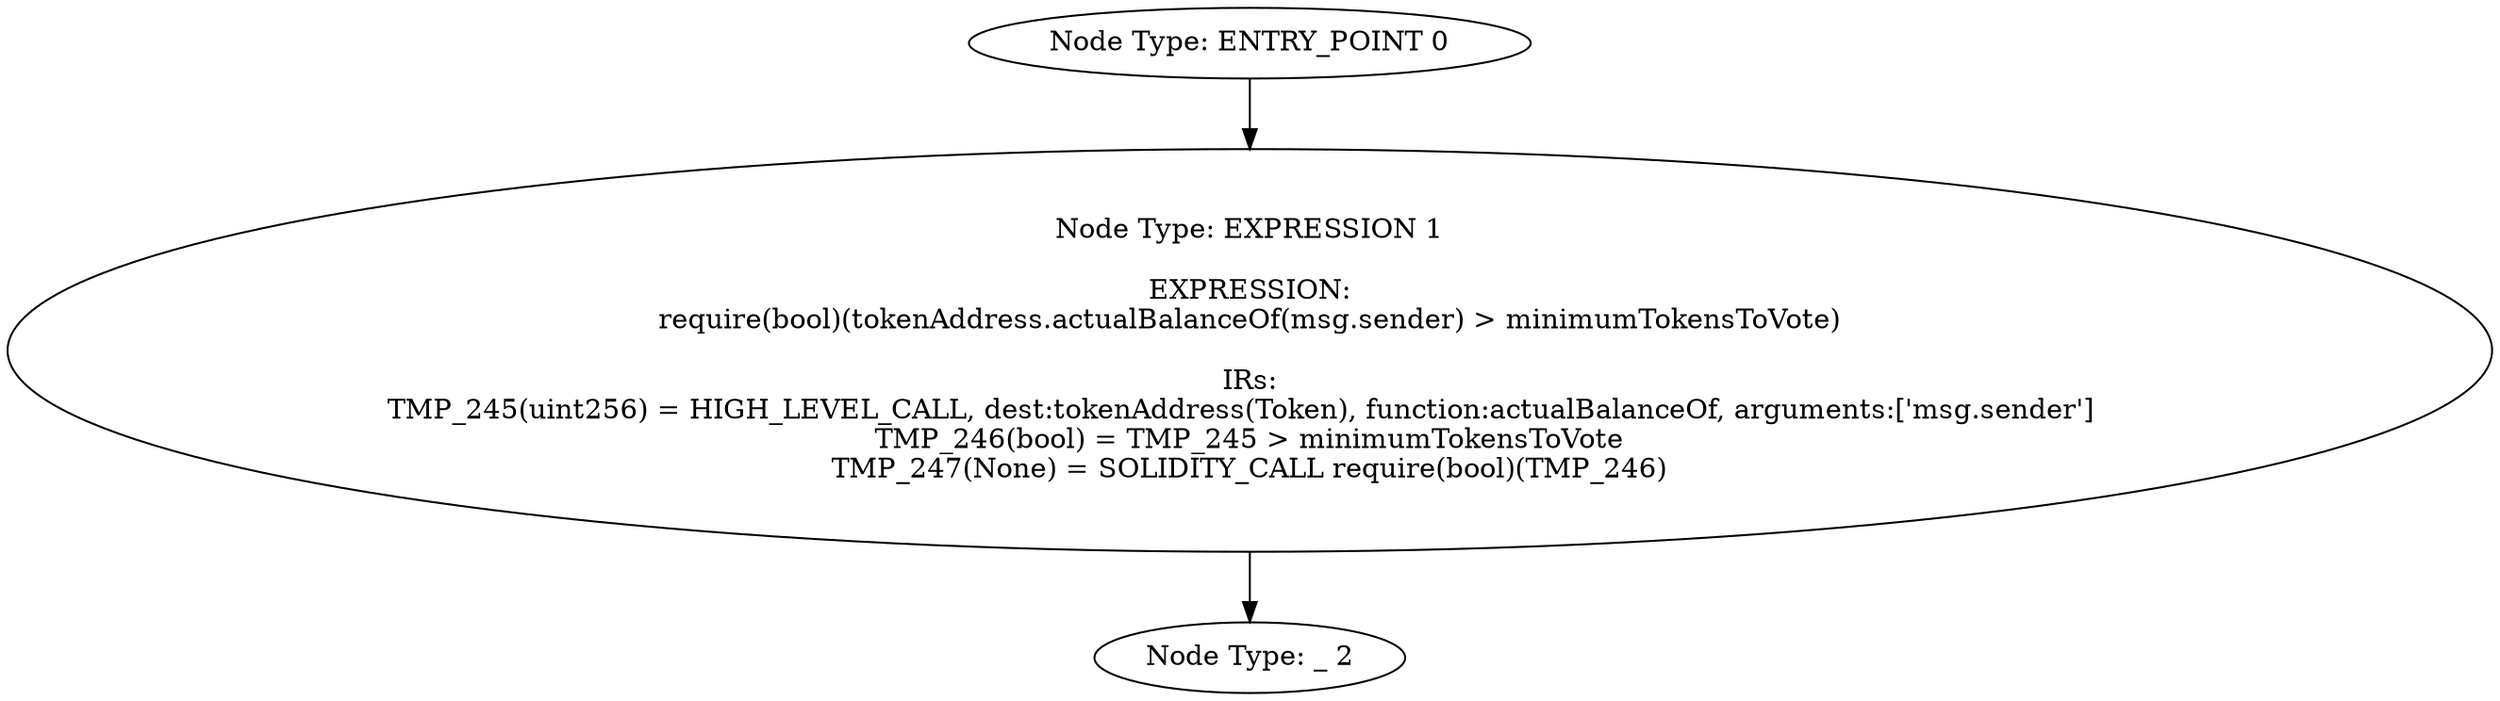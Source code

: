 digraph{
0[label="Node Type: ENTRY_POINT 0
"];
0->1;
1[label="Node Type: EXPRESSION 1

EXPRESSION:
require(bool)(tokenAddress.actualBalanceOf(msg.sender) > minimumTokensToVote)

IRs:
TMP_245(uint256) = HIGH_LEVEL_CALL, dest:tokenAddress(Token), function:actualBalanceOf, arguments:['msg.sender']  
TMP_246(bool) = TMP_245 > minimumTokensToVote
TMP_247(None) = SOLIDITY_CALL require(bool)(TMP_246)"];
1->2;
2[label="Node Type: _ 2
"];
}
